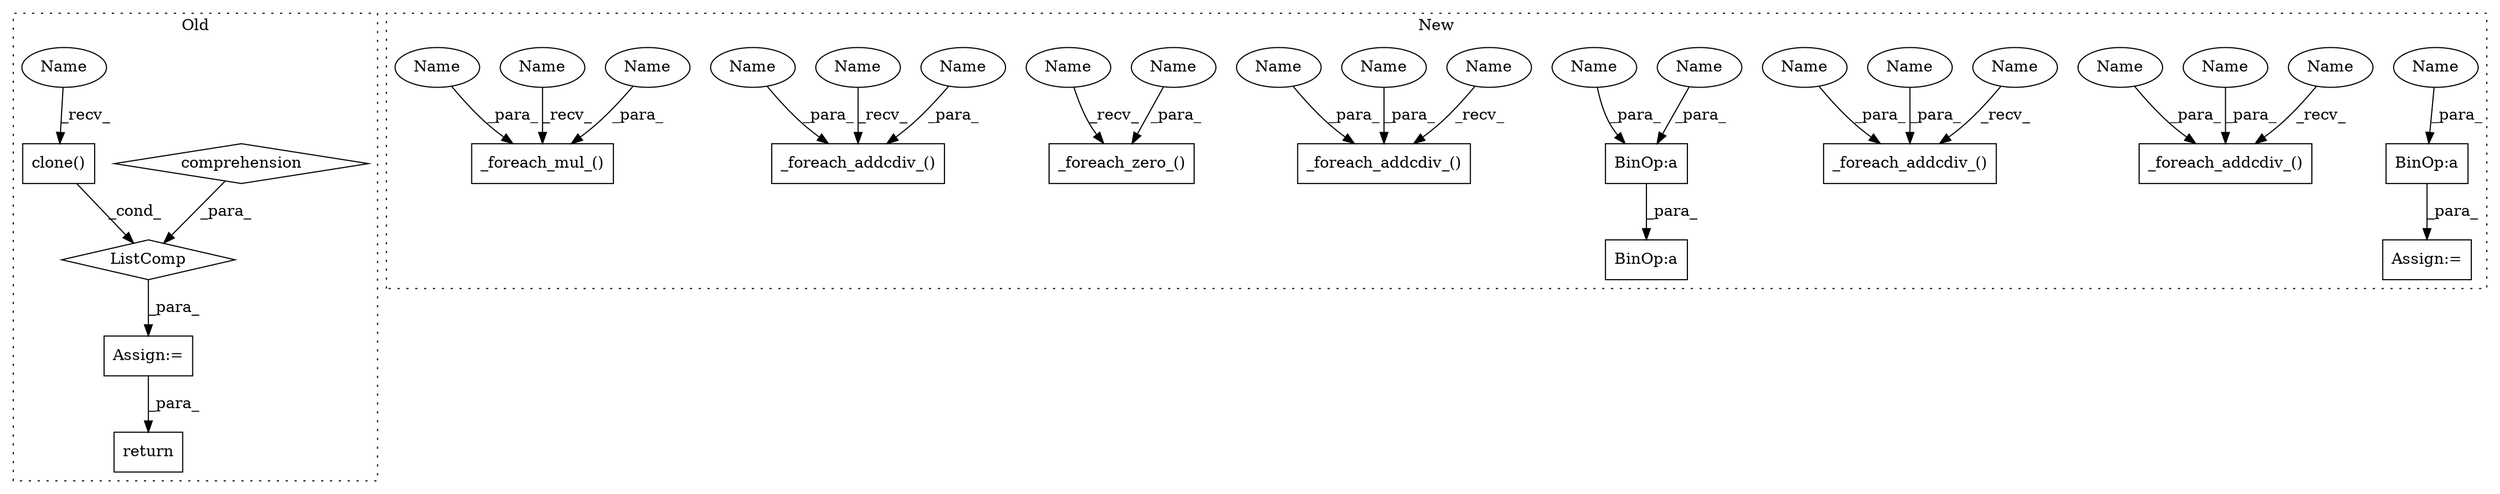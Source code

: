 digraph G {
subgraph cluster0 {
1 [label="ListComp" a="106" s="9583" l="26" shape="diamond"];
11 [label="comprehension" a="45" s="9594" l="3" shape="diamond"];
12 [label="clone()" a="75" s="9584" l="9" shape="box"];
13 [label="Assign:=" a="68" s="9580" l="3" shape="box"];
15 [label="return" a="93" s="11262" l="7" shape="box"];
16 [label="Name" a="87" s="9584" l="1" shape="ellipse"];
label = "Old";
style="dotted";
}
subgraph cluster1 {
2 [label="_foreach_zero_()" a="75" s="11671,11705" l="21,1" shape="box"];
3 [label="_foreach_addcdiv_()" a="75" s="11435,11551" l="24,56" shape="box"];
4 [label="_foreach_mul_()" a="75" s="10473,10513" l="20,1" shape="box"];
5 [label="_foreach_addcdiv_()" a="75" s="11169,11285" l="24,56" shape="box"];
6 [label="_foreach_addcdiv_()" a="75" s="11094,11141" l="24,19" shape="box"];
7 [label="_foreach_addcdiv_()" a="75" s="11360,11407" l="24,19" shape="box"];
8 [label="BinOp:a" a="82" s="10944" l="3" shape="box"];
9 [label="BinOp:a" a="82" s="10944" l="11" shape="box"];
10 [label="BinOp:a" a="82" s="10990" l="3" shape="box"];
14 [label="Assign:=" a="68" s="10985" l="3" shape="box"];
17 [label="Name" a="87" s="11392" l="8" shape="ellipse"];
18 [label="Name" a="87" s="11126" l="8" shape="ellipse"];
19 [label="Name" a="87" s="10988" l="2" shape="ellipse"];
20 [label="Name" a="87" s="10942" l="2" shape="ellipse"];
21 [label="Name" a="87" s="11169" l="5" shape="ellipse"];
22 [label="Name" a="87" s="11435" l="5" shape="ellipse"];
23 [label="Name" a="87" s="11094" l="5" shape="ellipse"];
24 [label="Name" a="87" s="10473" l="5" shape="ellipse"];
25 [label="Name" a="87" s="11360" l="5" shape="ellipse"];
26 [label="Name" a="87" s="11671" l="5" shape="ellipse"];
27 [label="Name" a="87" s="11499" l="13" shape="ellipse"];
28 [label="Name" a="87" s="11233" l="13" shape="ellipse"];
29 [label="Name" a="87" s="10493" l="13" shape="ellipse"];
30 [label="Name" a="87" s="11692" l="13" shape="ellipse"];
31 [label="Name" a="87" s="10947" l="5" shape="ellipse"];
32 [label="Name" a="87" s="10508" l="5" shape="ellipse"];
33 [label="Name" a="87" s="11459" l="6" shape="ellipse"];
34 [label="Name" a="87" s="11118" l="6" shape="ellipse"];
35 [label="Name" a="87" s="11384" l="6" shape="ellipse"];
36 [label="Name" a="87" s="11193" l="6" shape="ellipse"];
label = "New";
style="dotted";
}
1 -> 13 [label="_para_"];
8 -> 9 [label="_para_"];
10 -> 14 [label="_para_"];
11 -> 1 [label="_para_"];
12 -> 1 [label="_cond_"];
13 -> 15 [label="_para_"];
16 -> 12 [label="_recv_"];
17 -> 7 [label="_para_"];
18 -> 6 [label="_para_"];
19 -> 10 [label="_para_"];
20 -> 8 [label="_para_"];
21 -> 5 [label="_recv_"];
22 -> 3 [label="_recv_"];
23 -> 6 [label="_recv_"];
24 -> 4 [label="_recv_"];
25 -> 7 [label="_recv_"];
26 -> 2 [label="_recv_"];
27 -> 3 [label="_para_"];
28 -> 5 [label="_para_"];
29 -> 4 [label="_para_"];
30 -> 2 [label="_para_"];
31 -> 8 [label="_para_"];
32 -> 4 [label="_para_"];
33 -> 3 [label="_para_"];
34 -> 6 [label="_para_"];
35 -> 7 [label="_para_"];
36 -> 5 [label="_para_"];
}